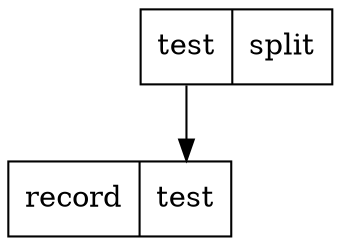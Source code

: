 digraph G {

  node1 [ label = "<a1> test | <a2> split", shape=record ]
  node2 [ label = "<b1> record | <b2> test", shape=record ]

  node1:a1 -> node2:b2
}
